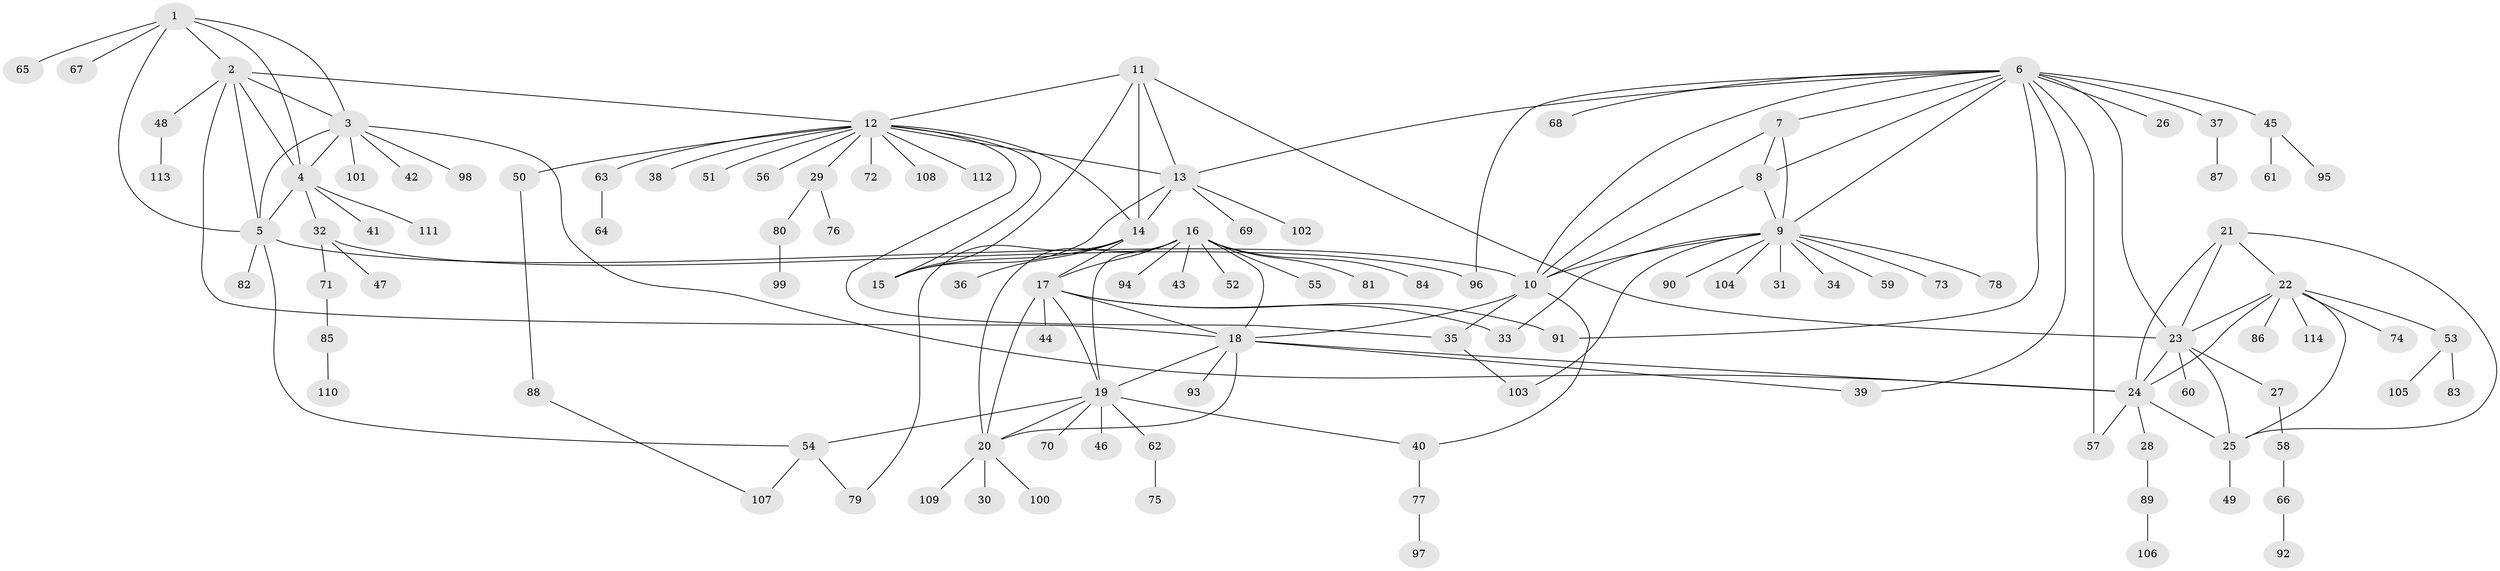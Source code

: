 // coarse degree distribution, {8: 0.022988505747126436, 6: 0.06896551724137931, 13: 0.011494252873563218, 7: 0.022988505747126436, 3: 0.08045977011494253, 11: 0.022988505747126436, 16: 0.011494252873563218, 4: 0.011494252873563218, 9: 0.022988505747126436, 1: 0.5977011494252874, 2: 0.12643678160919541}
// Generated by graph-tools (version 1.1) at 2025/42/03/06/25 10:42:06]
// undirected, 114 vertices, 160 edges
graph export_dot {
graph [start="1"]
  node [color=gray90,style=filled];
  1;
  2;
  3;
  4;
  5;
  6;
  7;
  8;
  9;
  10;
  11;
  12;
  13;
  14;
  15;
  16;
  17;
  18;
  19;
  20;
  21;
  22;
  23;
  24;
  25;
  26;
  27;
  28;
  29;
  30;
  31;
  32;
  33;
  34;
  35;
  36;
  37;
  38;
  39;
  40;
  41;
  42;
  43;
  44;
  45;
  46;
  47;
  48;
  49;
  50;
  51;
  52;
  53;
  54;
  55;
  56;
  57;
  58;
  59;
  60;
  61;
  62;
  63;
  64;
  65;
  66;
  67;
  68;
  69;
  70;
  71;
  72;
  73;
  74;
  75;
  76;
  77;
  78;
  79;
  80;
  81;
  82;
  83;
  84;
  85;
  86;
  87;
  88;
  89;
  90;
  91;
  92;
  93;
  94;
  95;
  96;
  97;
  98;
  99;
  100;
  101;
  102;
  103;
  104;
  105;
  106;
  107;
  108;
  109;
  110;
  111;
  112;
  113;
  114;
  1 -- 2;
  1 -- 3;
  1 -- 4;
  1 -- 5;
  1 -- 65;
  1 -- 67;
  2 -- 3;
  2 -- 4;
  2 -- 5;
  2 -- 12;
  2 -- 18;
  2 -- 48;
  3 -- 4;
  3 -- 5;
  3 -- 24;
  3 -- 42;
  3 -- 98;
  3 -- 101;
  4 -- 5;
  4 -- 32;
  4 -- 41;
  4 -- 111;
  5 -- 10;
  5 -- 54;
  5 -- 82;
  6 -- 7;
  6 -- 8;
  6 -- 9;
  6 -- 10;
  6 -- 13;
  6 -- 23;
  6 -- 26;
  6 -- 37;
  6 -- 39;
  6 -- 45;
  6 -- 57;
  6 -- 68;
  6 -- 91;
  6 -- 96;
  7 -- 8;
  7 -- 9;
  7 -- 10;
  8 -- 9;
  8 -- 10;
  9 -- 10;
  9 -- 31;
  9 -- 33;
  9 -- 34;
  9 -- 59;
  9 -- 73;
  9 -- 78;
  9 -- 90;
  9 -- 103;
  9 -- 104;
  10 -- 18;
  10 -- 35;
  10 -- 40;
  11 -- 12;
  11 -- 13;
  11 -- 14;
  11 -- 15;
  11 -- 23;
  12 -- 13;
  12 -- 14;
  12 -- 15;
  12 -- 29;
  12 -- 35;
  12 -- 38;
  12 -- 50;
  12 -- 51;
  12 -- 56;
  12 -- 63;
  12 -- 72;
  12 -- 108;
  12 -- 112;
  13 -- 14;
  13 -- 15;
  13 -- 69;
  13 -- 102;
  14 -- 15;
  14 -- 17;
  14 -- 36;
  14 -- 79;
  16 -- 17;
  16 -- 18;
  16 -- 19;
  16 -- 20;
  16 -- 43;
  16 -- 52;
  16 -- 55;
  16 -- 81;
  16 -- 84;
  16 -- 94;
  17 -- 18;
  17 -- 19;
  17 -- 20;
  17 -- 33;
  17 -- 44;
  17 -- 91;
  18 -- 19;
  18 -- 20;
  18 -- 24;
  18 -- 39;
  18 -- 93;
  19 -- 20;
  19 -- 40;
  19 -- 46;
  19 -- 54;
  19 -- 62;
  19 -- 70;
  20 -- 30;
  20 -- 100;
  20 -- 109;
  21 -- 22;
  21 -- 23;
  21 -- 24;
  21 -- 25;
  22 -- 23;
  22 -- 24;
  22 -- 25;
  22 -- 53;
  22 -- 74;
  22 -- 86;
  22 -- 114;
  23 -- 24;
  23 -- 25;
  23 -- 27;
  23 -- 60;
  24 -- 25;
  24 -- 28;
  24 -- 57;
  25 -- 49;
  27 -- 58;
  28 -- 89;
  29 -- 76;
  29 -- 80;
  32 -- 47;
  32 -- 71;
  32 -- 96;
  35 -- 103;
  37 -- 87;
  40 -- 77;
  45 -- 61;
  45 -- 95;
  48 -- 113;
  50 -- 88;
  53 -- 83;
  53 -- 105;
  54 -- 79;
  54 -- 107;
  58 -- 66;
  62 -- 75;
  63 -- 64;
  66 -- 92;
  71 -- 85;
  77 -- 97;
  80 -- 99;
  85 -- 110;
  88 -- 107;
  89 -- 106;
}
